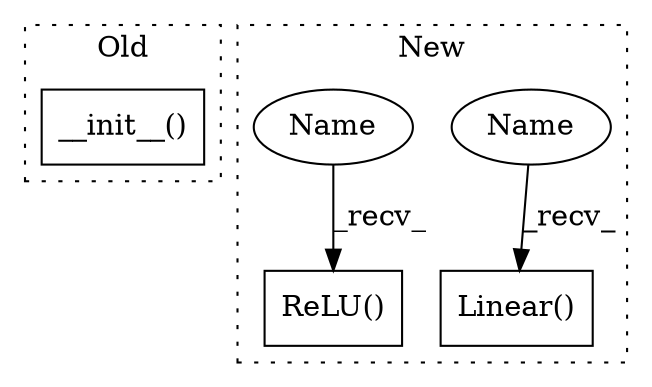 digraph G {
subgraph cluster0 {
1 [label="__init__()" a="75" s="734" l="43" shape="box"];
label = "Old";
style="dotted";
}
subgraph cluster1 {
2 [label="ReLU()" a="75" s="1454" l="21" shape="box"];
3 [label="Linear()" a="75" s="1651,1675" l="10,1" shape="box"];
4 [label="Name" a="87" s="1651" l="2" shape="ellipse"];
5 [label="Name" a="87" s="1454" l="2" shape="ellipse"];
label = "New";
style="dotted";
}
4 -> 3 [label="_recv_"];
5 -> 2 [label="_recv_"];
}